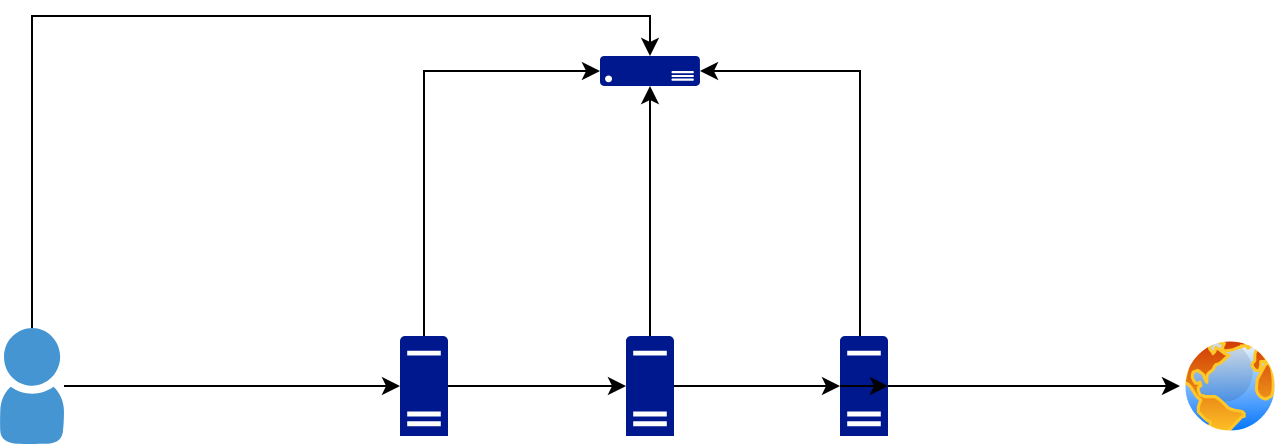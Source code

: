 <mxfile version="20.6.0" type="github">
  <diagram id="l8hXMBHkgcEJcSW0mbfh" name="Page-1">
    <mxGraphModel dx="1841" dy="1194" grid="1" gridSize="10" guides="1" tooltips="1" connect="1" arrows="1" fold="1" page="1" pageScale="1" pageWidth="1169" pageHeight="827" math="0" shadow="0">
      <root>
        <mxCell id="0" />
        <mxCell id="1" parent="0" />
        <mxCell id="PUM_M8YaJLtLtkd2Mo2w-19" style="edgeStyle=orthogonalEdgeStyle;rounded=0;orthogonalLoop=1;jettySize=auto;html=1;entryX=0;entryY=0.5;entryDx=0;entryDy=0;entryPerimeter=0;" edge="1" parent="1" source="PUM_M8YaJLtLtkd2Mo2w-4" target="PUM_M8YaJLtLtkd2Mo2w-12">
          <mxGeometry relative="1" as="geometry">
            <Array as="points">
              <mxPoint x="392" y="268" />
            </Array>
          </mxGeometry>
        </mxCell>
        <mxCell id="PUM_M8YaJLtLtkd2Mo2w-22" style="edgeStyle=orthogonalEdgeStyle;rounded=0;orthogonalLoop=1;jettySize=auto;html=1;" edge="1" parent="1" source="PUM_M8YaJLtLtkd2Mo2w-4" target="PUM_M8YaJLtLtkd2Mo2w-6">
          <mxGeometry relative="1" as="geometry" />
        </mxCell>
        <mxCell id="PUM_M8YaJLtLtkd2Mo2w-4" value="" style="sketch=0;aspect=fixed;pointerEvents=1;shadow=0;dashed=0;html=1;strokeColor=none;labelPosition=center;verticalLabelPosition=bottom;verticalAlign=top;align=center;fillColor=#00188D;shape=mxgraph.mscae.enterprise.server_generic" vertex="1" parent="1">
          <mxGeometry x="380" y="400" width="24" height="50" as="geometry" />
        </mxCell>
        <mxCell id="PUM_M8YaJLtLtkd2Mo2w-20" style="edgeStyle=orthogonalEdgeStyle;rounded=0;orthogonalLoop=1;jettySize=auto;html=1;entryX=0.5;entryY=1;entryDx=0;entryDy=0;entryPerimeter=0;" edge="1" parent="1" source="PUM_M8YaJLtLtkd2Mo2w-6" target="PUM_M8YaJLtLtkd2Mo2w-12">
          <mxGeometry relative="1" as="geometry" />
        </mxCell>
        <mxCell id="PUM_M8YaJLtLtkd2Mo2w-23" style="edgeStyle=orthogonalEdgeStyle;rounded=0;orthogonalLoop=1;jettySize=auto;html=1;entryX=0;entryY=0.5;entryDx=0;entryDy=0;entryPerimeter=0;" edge="1" parent="1" source="PUM_M8YaJLtLtkd2Mo2w-6" target="PUM_M8YaJLtLtkd2Mo2w-7">
          <mxGeometry relative="1" as="geometry" />
        </mxCell>
        <mxCell id="PUM_M8YaJLtLtkd2Mo2w-6" value="" style="sketch=0;aspect=fixed;pointerEvents=1;shadow=0;dashed=0;html=1;strokeColor=none;labelPosition=center;verticalLabelPosition=bottom;verticalAlign=top;align=center;fillColor=#00188D;shape=mxgraph.mscae.enterprise.server_generic" vertex="1" parent="1">
          <mxGeometry x="493" y="400" width="24" height="50" as="geometry" />
        </mxCell>
        <mxCell id="PUM_M8YaJLtLtkd2Mo2w-21" style="edgeStyle=orthogonalEdgeStyle;rounded=0;orthogonalLoop=1;jettySize=auto;html=1;entryX=1;entryY=0.5;entryDx=0;entryDy=0;entryPerimeter=0;" edge="1" parent="1" source="PUM_M8YaJLtLtkd2Mo2w-7" target="PUM_M8YaJLtLtkd2Mo2w-12">
          <mxGeometry relative="1" as="geometry">
            <Array as="points">
              <mxPoint x="610" y="268" />
            </Array>
          </mxGeometry>
        </mxCell>
        <mxCell id="PUM_M8YaJLtLtkd2Mo2w-30" style="edgeStyle=orthogonalEdgeStyle;rounded=0;orthogonalLoop=1;jettySize=auto;html=1;entryX=0;entryY=0.5;entryDx=0;entryDy=0;fontFamily=Helvetica;" edge="1" parent="1" source="PUM_M8YaJLtLtkd2Mo2w-7" target="PUM_M8YaJLtLtkd2Mo2w-27">
          <mxGeometry relative="1" as="geometry" />
        </mxCell>
        <mxCell id="PUM_M8YaJLtLtkd2Mo2w-7" value="" style="sketch=0;aspect=fixed;pointerEvents=1;shadow=0;dashed=0;html=1;strokeColor=none;labelPosition=center;verticalLabelPosition=bottom;verticalAlign=top;align=center;fillColor=#00188D;shape=mxgraph.mscae.enterprise.server_generic" vertex="1" parent="1">
          <mxGeometry x="600" y="400" width="24" height="50" as="geometry" />
        </mxCell>
        <mxCell id="PUM_M8YaJLtLtkd2Mo2w-12" value="" style="sketch=0;aspect=fixed;pointerEvents=1;shadow=0;dashed=0;html=1;strokeColor=none;labelPosition=center;verticalLabelPosition=bottom;verticalAlign=top;align=center;fillColor=#00188D;shape=mxgraph.azure.server" vertex="1" parent="1">
          <mxGeometry x="480" y="260" width="50" height="15" as="geometry" />
        </mxCell>
        <mxCell id="PUM_M8YaJLtLtkd2Mo2w-24" style="edgeStyle=orthogonalEdgeStyle;rounded=0;orthogonalLoop=1;jettySize=auto;html=1;exitX=0;exitY=0.5;exitDx=0;exitDy=0;exitPerimeter=0;entryX=1;entryY=0.5;entryDx=0;entryDy=0;entryPerimeter=0;fontFamily=Helvetica;" edge="1" parent="1" source="PUM_M8YaJLtLtkd2Mo2w-7" target="PUM_M8YaJLtLtkd2Mo2w-7">
          <mxGeometry relative="1" as="geometry" />
        </mxCell>
        <mxCell id="PUM_M8YaJLtLtkd2Mo2w-28" style="edgeStyle=orthogonalEdgeStyle;rounded=0;orthogonalLoop=1;jettySize=auto;html=1;entryX=0.5;entryY=0;entryDx=0;entryDy=0;entryPerimeter=0;fontFamily=Helvetica;" edge="1" parent="1" source="PUM_M8YaJLtLtkd2Mo2w-25" target="PUM_M8YaJLtLtkd2Mo2w-12">
          <mxGeometry relative="1" as="geometry">
            <Array as="points">
              <mxPoint x="196" y="240" />
              <mxPoint x="505" y="240" />
            </Array>
          </mxGeometry>
        </mxCell>
        <mxCell id="PUM_M8YaJLtLtkd2Mo2w-29" style="edgeStyle=orthogonalEdgeStyle;rounded=0;orthogonalLoop=1;jettySize=auto;html=1;entryX=0;entryY=0.5;entryDx=0;entryDy=0;entryPerimeter=0;fontFamily=Helvetica;" edge="1" parent="1" source="PUM_M8YaJLtLtkd2Mo2w-25" target="PUM_M8YaJLtLtkd2Mo2w-4">
          <mxGeometry relative="1" as="geometry">
            <mxPoint x="180" y="430" as="sourcePoint" />
          </mxGeometry>
        </mxCell>
        <mxCell id="PUM_M8YaJLtLtkd2Mo2w-25" value="" style="shadow=0;dashed=0;html=1;strokeColor=none;fillColor=#4495D1;labelPosition=center;verticalLabelPosition=bottom;verticalAlign=top;align=center;outlineConnect=0;shape=mxgraph.veeam.2d.user;fontFamily=Helvetica;" vertex="1" parent="1">
          <mxGeometry x="180" y="396" width="32" height="58" as="geometry" />
        </mxCell>
        <mxCell id="PUM_M8YaJLtLtkd2Mo2w-27" value="" style="aspect=fixed;perimeter=ellipsePerimeter;html=1;align=center;shadow=0;dashed=0;spacingTop=3;image;image=img/lib/active_directory/internet_globe.svg;fontFamily=Helvetica;" vertex="1" parent="1">
          <mxGeometry x="770" y="400" width="50" height="50" as="geometry" />
        </mxCell>
      </root>
    </mxGraphModel>
  </diagram>
</mxfile>
